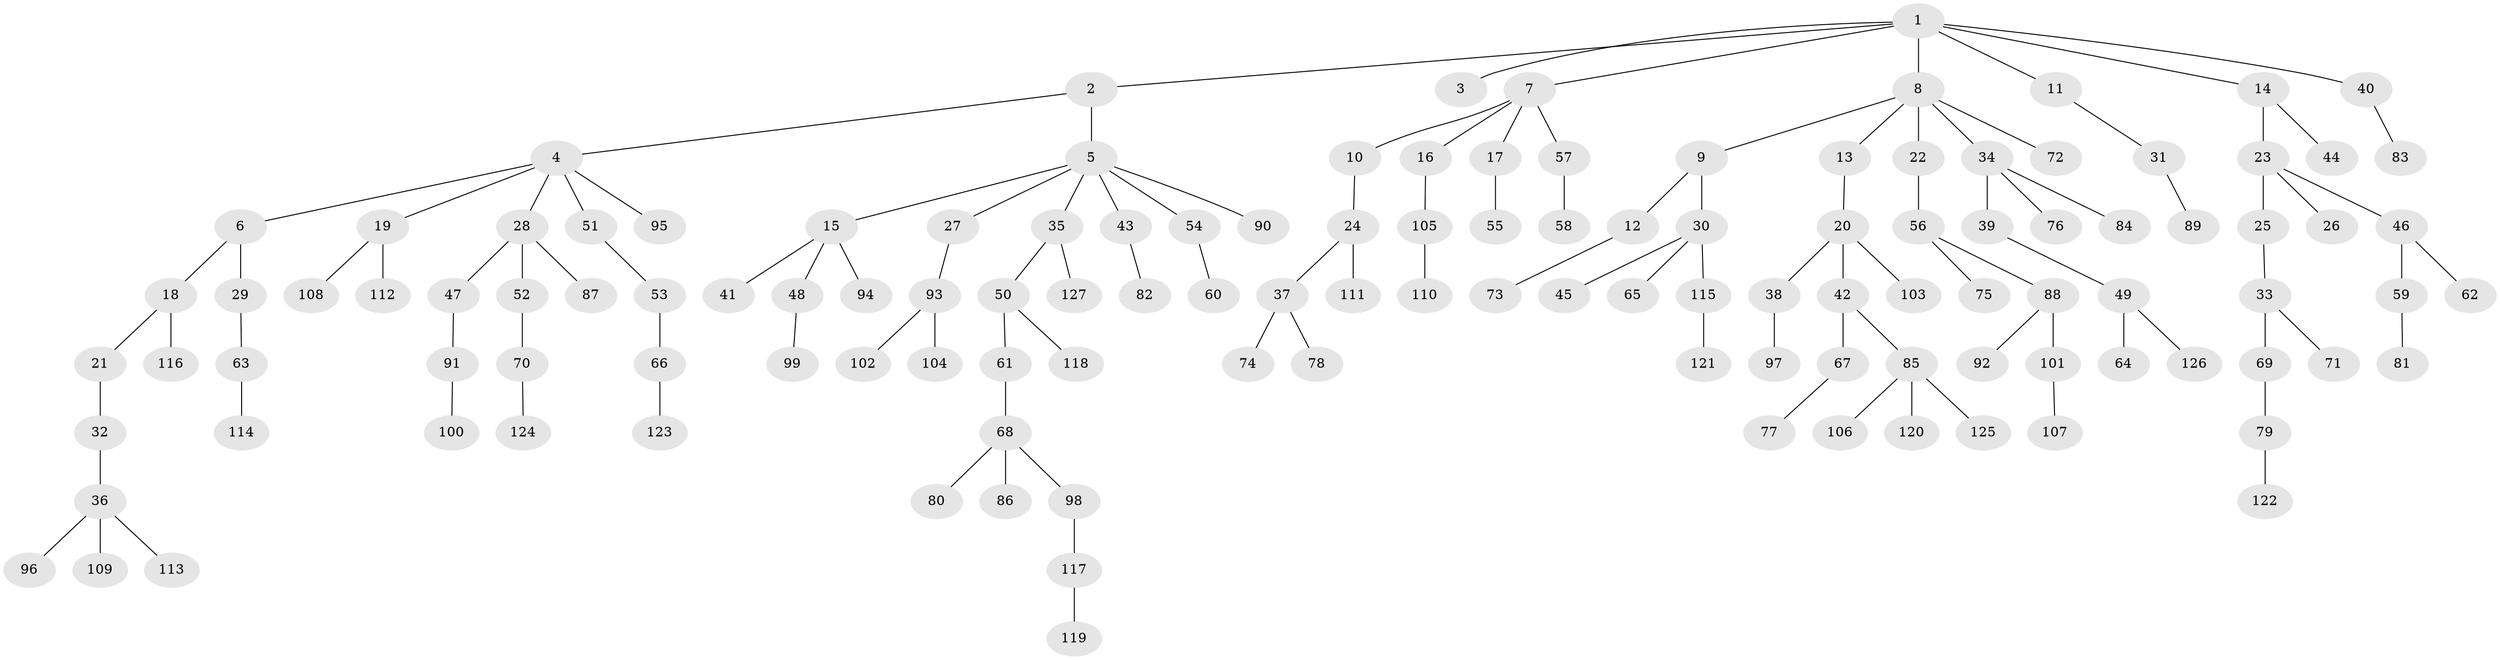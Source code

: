 // Generated by graph-tools (version 1.1) at 2025/02/03/09/25 03:02:29]
// undirected, 127 vertices, 126 edges
graph export_dot {
graph [start="1"]
  node [color=gray90,style=filled];
  1;
  2;
  3;
  4;
  5;
  6;
  7;
  8;
  9;
  10;
  11;
  12;
  13;
  14;
  15;
  16;
  17;
  18;
  19;
  20;
  21;
  22;
  23;
  24;
  25;
  26;
  27;
  28;
  29;
  30;
  31;
  32;
  33;
  34;
  35;
  36;
  37;
  38;
  39;
  40;
  41;
  42;
  43;
  44;
  45;
  46;
  47;
  48;
  49;
  50;
  51;
  52;
  53;
  54;
  55;
  56;
  57;
  58;
  59;
  60;
  61;
  62;
  63;
  64;
  65;
  66;
  67;
  68;
  69;
  70;
  71;
  72;
  73;
  74;
  75;
  76;
  77;
  78;
  79;
  80;
  81;
  82;
  83;
  84;
  85;
  86;
  87;
  88;
  89;
  90;
  91;
  92;
  93;
  94;
  95;
  96;
  97;
  98;
  99;
  100;
  101;
  102;
  103;
  104;
  105;
  106;
  107;
  108;
  109;
  110;
  111;
  112;
  113;
  114;
  115;
  116;
  117;
  118;
  119;
  120;
  121;
  122;
  123;
  124;
  125;
  126;
  127;
  1 -- 2;
  1 -- 3;
  1 -- 7;
  1 -- 8;
  1 -- 11;
  1 -- 14;
  1 -- 40;
  2 -- 4;
  2 -- 5;
  4 -- 6;
  4 -- 19;
  4 -- 28;
  4 -- 51;
  4 -- 95;
  5 -- 15;
  5 -- 27;
  5 -- 35;
  5 -- 43;
  5 -- 54;
  5 -- 90;
  6 -- 18;
  6 -- 29;
  7 -- 10;
  7 -- 16;
  7 -- 17;
  7 -- 57;
  8 -- 9;
  8 -- 13;
  8 -- 22;
  8 -- 34;
  8 -- 72;
  9 -- 12;
  9 -- 30;
  10 -- 24;
  11 -- 31;
  12 -- 73;
  13 -- 20;
  14 -- 23;
  14 -- 44;
  15 -- 41;
  15 -- 48;
  15 -- 94;
  16 -- 105;
  17 -- 55;
  18 -- 21;
  18 -- 116;
  19 -- 108;
  19 -- 112;
  20 -- 38;
  20 -- 42;
  20 -- 103;
  21 -- 32;
  22 -- 56;
  23 -- 25;
  23 -- 26;
  23 -- 46;
  24 -- 37;
  24 -- 111;
  25 -- 33;
  27 -- 93;
  28 -- 47;
  28 -- 52;
  28 -- 87;
  29 -- 63;
  30 -- 45;
  30 -- 65;
  30 -- 115;
  31 -- 89;
  32 -- 36;
  33 -- 69;
  33 -- 71;
  34 -- 39;
  34 -- 76;
  34 -- 84;
  35 -- 50;
  35 -- 127;
  36 -- 96;
  36 -- 109;
  36 -- 113;
  37 -- 74;
  37 -- 78;
  38 -- 97;
  39 -- 49;
  40 -- 83;
  42 -- 67;
  42 -- 85;
  43 -- 82;
  46 -- 59;
  46 -- 62;
  47 -- 91;
  48 -- 99;
  49 -- 64;
  49 -- 126;
  50 -- 61;
  50 -- 118;
  51 -- 53;
  52 -- 70;
  53 -- 66;
  54 -- 60;
  56 -- 75;
  56 -- 88;
  57 -- 58;
  59 -- 81;
  61 -- 68;
  63 -- 114;
  66 -- 123;
  67 -- 77;
  68 -- 80;
  68 -- 86;
  68 -- 98;
  69 -- 79;
  70 -- 124;
  79 -- 122;
  85 -- 106;
  85 -- 120;
  85 -- 125;
  88 -- 92;
  88 -- 101;
  91 -- 100;
  93 -- 102;
  93 -- 104;
  98 -- 117;
  101 -- 107;
  105 -- 110;
  115 -- 121;
  117 -- 119;
}
